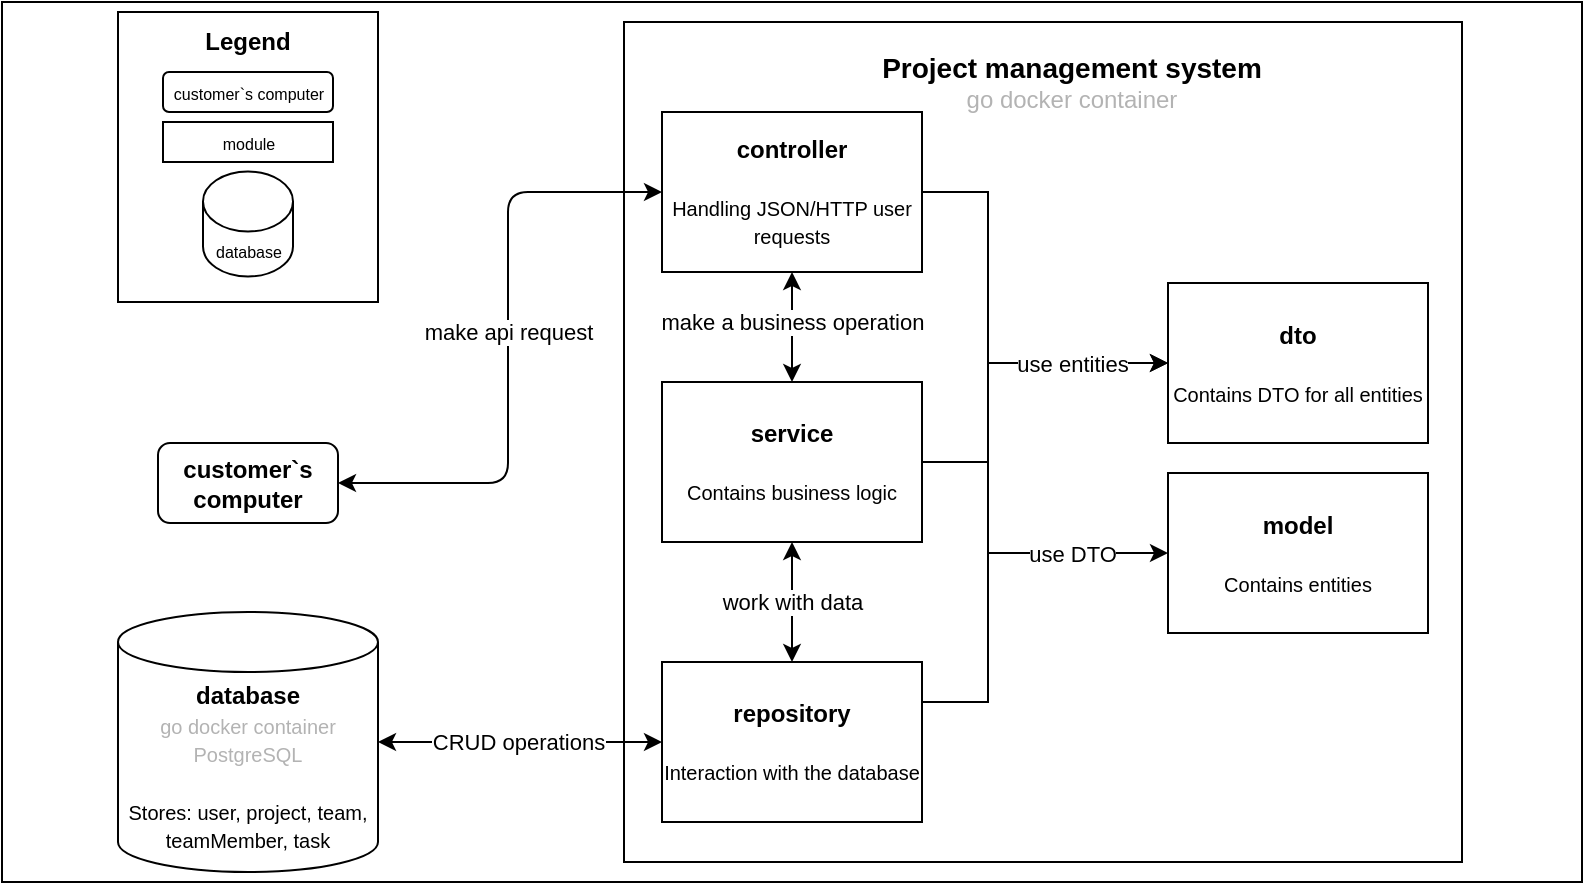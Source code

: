 <mxfile version="21.3.2" type="device">
  <diagram name="Страница 1" id="7igpUd0pKaUkpBXzIByu">
    <mxGraphModel dx="617" dy="796" grid="1" gridSize="10" guides="1" tooltips="1" connect="1" arrows="1" fold="1" page="1" pageScale="1" pageWidth="827" pageHeight="1169" math="0" shadow="0">
      <root>
        <mxCell id="0" />
        <mxCell id="1" parent="0" />
        <mxCell id="ZCxYQZbHBfAMR4lX5slP-64" value="" style="whiteSpace=wrap;html=1;" parent="1" vertex="1">
          <mxGeometry x="846" y="20" width="790" height="440" as="geometry" />
        </mxCell>
        <mxCell id="ZCxYQZbHBfAMR4lX5slP-2" value="" style="whiteSpace=wrap;html=1;" parent="1" vertex="1">
          <mxGeometry x="1157" y="30" width="419" height="420" as="geometry" />
        </mxCell>
        <mxCell id="ZCxYQZbHBfAMR4lX5slP-3" value="&lt;b&gt;customer`s computer&lt;/b&gt;" style="rounded=1;whiteSpace=wrap;html=1;" parent="1" vertex="1">
          <mxGeometry x="924" y="240.5" width="90" height="40" as="geometry" />
        </mxCell>
        <mxCell id="ZCxYQZbHBfAMR4lX5slP-4" value="" style="endArrow=classic;html=1;rounded=1;endFill=1;strokeColor=default;startArrow=classic;startFill=1;exitX=1;exitY=0.5;exitDx=0;exitDy=0;entryX=0;entryY=0.5;entryDx=0;entryDy=0;edgeStyle=orthogonalEdgeStyle;" parent="1" source="ZCxYQZbHBfAMR4lX5slP-3" target="ZCxYQZbHBfAMR4lX5slP-9" edge="1">
          <mxGeometry relative="1" as="geometry">
            <mxPoint x="1056" y="-30" as="sourcePoint" />
            <mxPoint x="1136" y="-30" as="targetPoint" />
            <Array as="points">
              <mxPoint x="1099" y="261" />
              <mxPoint x="1099" y="115" />
            </Array>
          </mxGeometry>
        </mxCell>
        <mxCell id="ZCxYQZbHBfAMR4lX5slP-5" value="make api request" style="edgeLabel;resizable=0;html=1;align=center;verticalAlign=middle;" parent="ZCxYQZbHBfAMR4lX5slP-4" connectable="0" vertex="1">
          <mxGeometry relative="1" as="geometry">
            <mxPoint y="-7" as="offset" />
          </mxGeometry>
        </mxCell>
        <mxCell id="ZCxYQZbHBfAMR4lX5slP-7" value="&lt;b&gt;database&lt;/b&gt;&lt;br&gt;&lt;font style=&quot;font-size: 10px;&quot;&gt;&lt;font color=&quot;#b3b3b3&quot;&gt;go docker container&lt;br&gt;PostgreSQL&lt;/font&gt;&lt;br&gt;&lt;br&gt;Stores:&amp;nbsp;user, project, team, teamMember, task&lt;br&gt;&lt;/font&gt;" style="shape=cylinder3;whiteSpace=wrap;html=1;boundedLbl=1;backgroundOutline=1;size=15;" parent="1" vertex="1">
          <mxGeometry x="904" y="325" width="130" height="130" as="geometry" />
        </mxCell>
        <mxCell id="ZCxYQZbHBfAMR4lX5slP-48" value="" style="edgeStyle=orthogonalEdgeStyle;rounded=0;orthogonalLoop=1;jettySize=auto;html=1;startArrow=classic;startFill=1;" parent="1" source="ZCxYQZbHBfAMR4lX5slP-9" target="ZCxYQZbHBfAMR4lX5slP-10" edge="1">
          <mxGeometry relative="1" as="geometry" />
        </mxCell>
        <mxCell id="ZCxYQZbHBfAMR4lX5slP-59" value="" style="edgeStyle=orthogonalEdgeStyle;rounded=0;orthogonalLoop=1;jettySize=auto;html=1;entryX=0;entryY=0.5;entryDx=0;entryDy=0;" parent="1" source="ZCxYQZbHBfAMR4lX5slP-9" target="ZCxYQZbHBfAMR4lX5slP-6" edge="1">
          <mxGeometry relative="1" as="geometry">
            <mxPoint x="1439" y="250.053" as="targetPoint" />
            <Array as="points">
              <mxPoint x="1339" y="115" />
              <mxPoint x="1339" y="200" />
            </Array>
          </mxGeometry>
        </mxCell>
        <mxCell id="ZCxYQZbHBfAMR4lX5slP-9" value="&lt;font style=&quot;&quot;&gt;&lt;b style=&quot;&quot;&gt;&lt;font style=&quot;font-size: 12px;&quot;&gt;controller&lt;/font&gt;&lt;br&gt;&lt;/b&gt;&lt;br&gt;&lt;/font&gt;&lt;font style=&quot;font-size: 10px;&quot;&gt;Handling JSON/HTTP user requests&lt;br&gt;&lt;/font&gt;" style="rounded=0;whiteSpace=wrap;html=1;" parent="1" vertex="1">
          <mxGeometry x="1176" y="75" width="130" height="80" as="geometry" />
        </mxCell>
        <mxCell id="ZCxYQZbHBfAMR4lX5slP-49" value="" style="edgeStyle=orthogonalEdgeStyle;rounded=0;orthogonalLoop=1;jettySize=auto;html=1;startArrow=classic;startFill=1;" parent="1" source="ZCxYQZbHBfAMR4lX5slP-10" target="ZCxYQZbHBfAMR4lX5slP-11" edge="1">
          <mxGeometry relative="1" as="geometry" />
        </mxCell>
        <mxCell id="ZCxYQZbHBfAMR4lX5slP-58" value="" style="edgeStyle=orthogonalEdgeStyle;rounded=0;orthogonalLoop=1;jettySize=auto;html=1;entryX=0;entryY=0.5;entryDx=0;entryDy=0;" parent="1" source="ZCxYQZbHBfAMR4lX5slP-10" target="ZCxYQZbHBfAMR4lX5slP-8" edge="1">
          <mxGeometry relative="1" as="geometry">
            <mxPoint x="1439" y="250" as="targetPoint" />
            <Array as="points">
              <mxPoint x="1339" y="250" />
              <mxPoint x="1339" y="296" />
            </Array>
          </mxGeometry>
        </mxCell>
        <mxCell id="ZCxYQZbHBfAMR4lX5slP-10" value="&lt;b&gt;service&lt;/b&gt;&lt;font style=&quot;font-size: 10px;&quot;&gt;&lt;font color=&quot;#b3b3b3&quot;&gt;&lt;br&gt;&lt;/font&gt;&lt;br&gt;&lt;/font&gt;&lt;font style=&quot;font-size: 10px;&quot;&gt;Contains business logic&lt;br&gt;&lt;/font&gt;" style="rounded=0;whiteSpace=wrap;html=1;" parent="1" vertex="1">
          <mxGeometry x="1176" y="210" width="130" height="80" as="geometry" />
        </mxCell>
        <mxCell id="ZCxYQZbHBfAMR4lX5slP-60" style="edgeStyle=orthogonalEdgeStyle;rounded=0;orthogonalLoop=1;jettySize=auto;html=1;exitX=1;exitY=0.25;exitDx=0;exitDy=0;entryX=0;entryY=0.5;entryDx=0;entryDy=0;" parent="1" source="ZCxYQZbHBfAMR4lX5slP-11" target="ZCxYQZbHBfAMR4lX5slP-6" edge="1">
          <mxGeometry relative="1" as="geometry">
            <mxPoint x="1439" y="250" as="targetPoint" />
            <Array as="points">
              <mxPoint x="1339" y="370" />
              <mxPoint x="1339" y="201" />
            </Array>
          </mxGeometry>
        </mxCell>
        <mxCell id="ZCxYQZbHBfAMR4lX5slP-11" value="&lt;b&gt;repository&lt;/b&gt;&lt;font style=&quot;font-size: 10px;&quot;&gt;&lt;font color=&quot;#b3b3b3&quot;&gt;&lt;br&gt;&lt;/font&gt;&lt;br&gt;&lt;/font&gt;&lt;font style=&quot;font-size: 10px;&quot;&gt;Interaction with the database&lt;br&gt;&lt;/font&gt;" style="rounded=0;whiteSpace=wrap;html=1;" parent="1" vertex="1">
          <mxGeometry x="1176" y="350" width="130" height="80" as="geometry" />
        </mxCell>
        <mxCell id="ZCxYQZbHBfAMR4lX5slP-24" value="" style="endArrow=classic;html=1;rounded=1;startArrow=classic;startFill=1;edgeStyle=orthogonalEdgeStyle;exitX=0;exitY=0.5;exitDx=0;exitDy=0;entryX=1;entryY=0.5;entryDx=0;entryDy=0;entryPerimeter=0;" parent="1" source="ZCxYQZbHBfAMR4lX5slP-11" target="ZCxYQZbHBfAMR4lX5slP-7" edge="1">
          <mxGeometry relative="1" as="geometry">
            <mxPoint x="1376" y="494" as="sourcePoint" />
            <mxPoint x="1479" y="480" as="targetPoint" />
          </mxGeometry>
        </mxCell>
        <mxCell id="ZCxYQZbHBfAMR4lX5slP-25" value="CRUD operations" style="edgeLabel;resizable=0;html=1;align=center;verticalAlign=middle;" parent="ZCxYQZbHBfAMR4lX5slP-24" connectable="0" vertex="1">
          <mxGeometry relative="1" as="geometry">
            <mxPoint x="-1" as="offset" />
          </mxGeometry>
        </mxCell>
        <mxCell id="ZCxYQZbHBfAMR4lX5slP-28" value="&lt;font style=&quot;&quot;&gt;&lt;span style=&quot;font-size: 14px;&quot;&gt;Project management system&lt;/span&gt;&lt;br&gt;&lt;span style=&quot;font-weight: normal;&quot;&gt;&lt;font style=&quot;font-size: 12px;&quot; color=&quot;#b3b3b3&quot;&gt;go docker container&lt;/font&gt;&lt;/span&gt;&lt;br&gt;&lt;/font&gt;" style="text;html=1;strokeColor=none;fillColor=none;align=center;verticalAlign=middle;whiteSpace=wrap;rounded=0;fontStyle=1" parent="1" vertex="1">
          <mxGeometry x="1256" y="45" width="250" height="30" as="geometry" />
        </mxCell>
        <mxCell id="ZCxYQZbHBfAMR4lX5slP-35" value="" style="whiteSpace=wrap;html=1;" parent="1" vertex="1">
          <mxGeometry x="904" y="25" width="130" height="145" as="geometry" />
        </mxCell>
        <mxCell id="ZCxYQZbHBfAMR4lX5slP-36" value="&lt;b&gt;Legend&lt;/b&gt;" style="text;html=1;strokeColor=none;fillColor=none;align=center;verticalAlign=middle;whiteSpace=wrap;rounded=0;" parent="1" vertex="1">
          <mxGeometry x="939" y="25" width="60" height="30" as="geometry" />
        </mxCell>
        <mxCell id="ZCxYQZbHBfAMR4lX5slP-37" value="&lt;font style=&quot;font-size: 8px;&quot;&gt;customer`s computer&lt;/font&gt;" style="rounded=1;whiteSpace=wrap;html=1;" parent="1" vertex="1">
          <mxGeometry x="926.5" y="55" width="85" height="20" as="geometry" />
        </mxCell>
        <mxCell id="ZCxYQZbHBfAMR4lX5slP-38" value="&lt;font style=&quot;&quot;&gt;&lt;font style=&quot;font-size: 8px;&quot;&gt;module&lt;/font&gt;&lt;br&gt;&lt;/font&gt;" style="rounded=0;whiteSpace=wrap;html=1;" parent="1" vertex="1">
          <mxGeometry x="926.5" y="80" width="85" height="20" as="geometry" />
        </mxCell>
        <mxCell id="ZCxYQZbHBfAMR4lX5slP-39" value="&lt;font style=&quot;font-size: 8px;&quot;&gt;database&lt;/font&gt;&lt;font style=&quot;font-size: 10px;&quot;&gt;&lt;br&gt;&lt;/font&gt;" style="shape=cylinder3;whiteSpace=wrap;html=1;boundedLbl=1;backgroundOutline=1;size=15;" parent="1" vertex="1">
          <mxGeometry x="946.5" y="104.75" width="45" height="52.5" as="geometry" />
        </mxCell>
        <mxCell id="ZCxYQZbHBfAMR4lX5slP-50" value="make a business operation" style="edgeLabel;resizable=0;html=1;align=center;verticalAlign=middle;" parent="1" connectable="0" vertex="1">
          <mxGeometry x="1241" y="180" as="geometry" />
        </mxCell>
        <mxCell id="ZCxYQZbHBfAMR4lX5slP-51" value="work with data" style="edgeLabel;resizable=0;html=1;align=center;verticalAlign=middle;" parent="1" connectable="0" vertex="1">
          <mxGeometry x="1241" y="320" as="geometry" />
        </mxCell>
        <mxCell id="ZCxYQZbHBfAMR4lX5slP-6" value="&lt;font style=&quot;&quot;&gt;&lt;b style=&quot;&quot;&gt;&lt;font style=&quot;font-size: 12px;&quot;&gt;dto&lt;/font&gt;&lt;/b&gt;&lt;br&gt;&lt;br&gt;&lt;span style=&quot;font-size: 10px;&quot;&gt;Contains DTO for all entities&lt;/span&gt;&lt;br&gt;&lt;/font&gt;" style="rounded=0;whiteSpace=wrap;html=1;" parent="1" vertex="1">
          <mxGeometry x="1429" y="160.5" width="130" height="80" as="geometry" />
        </mxCell>
        <mxCell id="ZCxYQZbHBfAMR4lX5slP-8" value="&lt;b&gt;model&lt;/b&gt;&lt;font style=&quot;font-size: 10px;&quot;&gt;&lt;font color=&quot;#b3b3b3&quot;&gt;&lt;br&gt;&lt;/font&gt;&lt;br&gt;&lt;/font&gt;&lt;font style=&quot;font-size: 10px;&quot;&gt;Contains entities&lt;br&gt;&lt;/font&gt;" style="rounded=0;whiteSpace=wrap;html=1;" parent="1" vertex="1">
          <mxGeometry x="1429" y="255.5" width="130" height="80" as="geometry" />
        </mxCell>
        <mxCell id="ZCxYQZbHBfAMR4lX5slP-62" value="use entities" style="edgeLabel;resizable=0;html=1;align=center;verticalAlign=middle;" parent="1" connectable="0" vertex="1">
          <mxGeometry x="1381.001" y="200.502" as="geometry" />
        </mxCell>
        <mxCell id="ZCxYQZbHBfAMR4lX5slP-63" value="use DTO" style="edgeLabel;resizable=0;html=1;align=center;verticalAlign=middle;" parent="1" connectable="0" vertex="1">
          <mxGeometry x="1381.001" y="295.502" as="geometry" />
        </mxCell>
      </root>
    </mxGraphModel>
  </diagram>
</mxfile>
